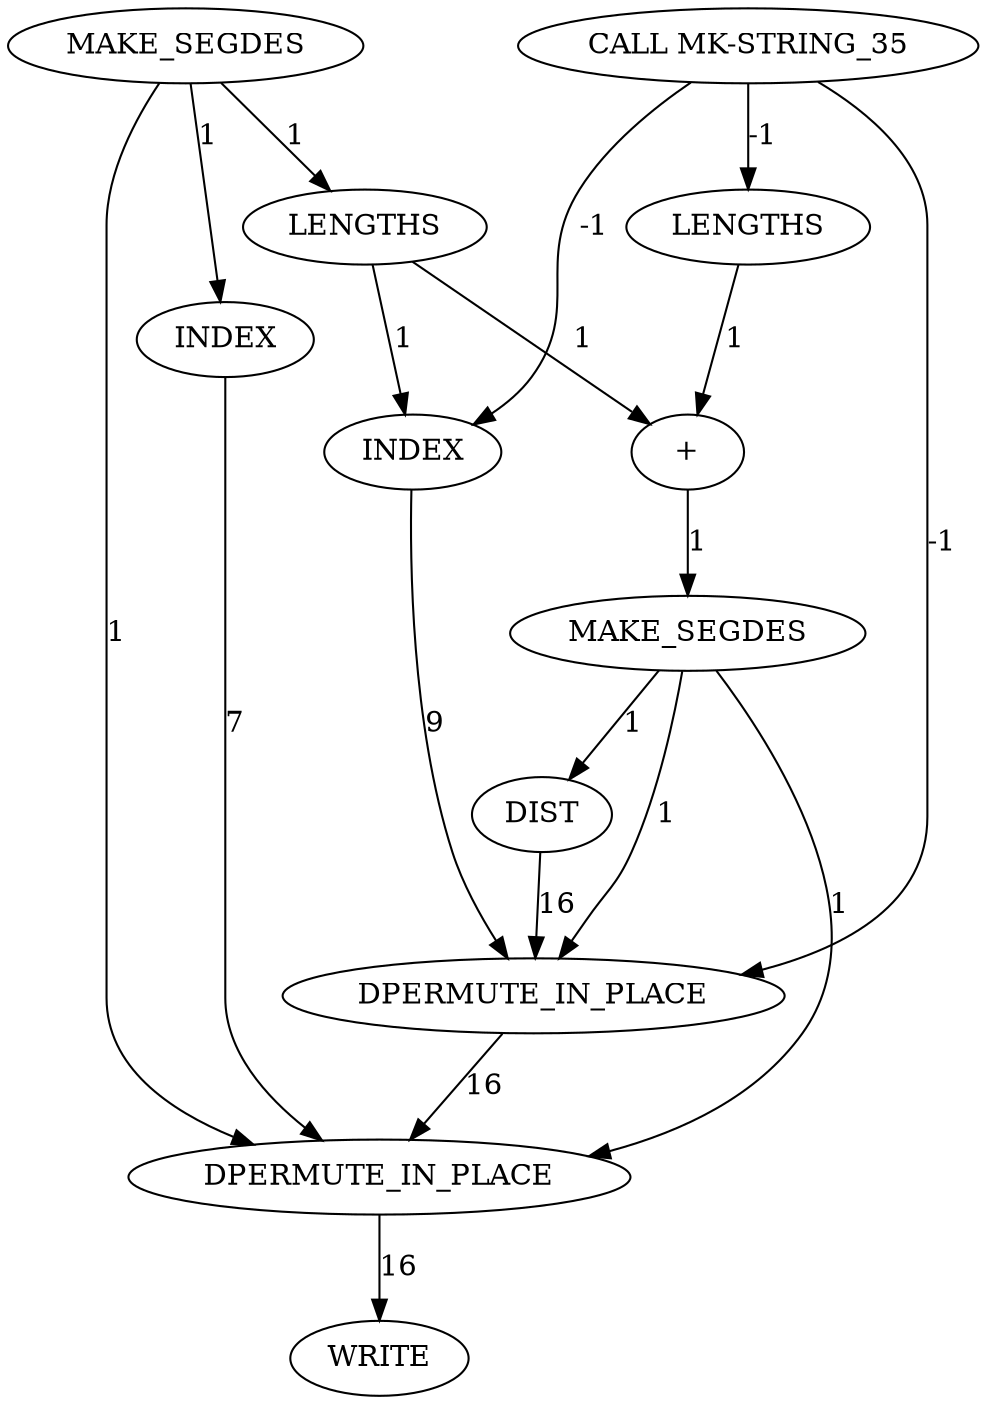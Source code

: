 digraph {
	is_A_INST_1108 [label=MAKE_SEGDES cost=43]
	is_A_INST_5172 [label=INDEX cost=172]
	is_A_INST_6693 [label=DPERMUTE_IN_PLACE cost=171]
	is_A_INST_5164 [label=LENGTHS cost=86]
	is_A_INST_5194 [label=DIST cost=43]
	is_A_INST_6692 [label=DPERMUTE_IN_PLACE cost=258]
	is_A_INST_5160 [label=INDEX cost=215]
	is_A_INST_5182 [label=LENGTHS cost=43]
	is_A_INST_5188 [label=MAKE_SEGDES cost=43]
	is_A_INST_5218 [label=WRITE cost=0]
	is_A_INST_5183 [label="+" cost=86]
	is_A_INST_1111 [label="CALL MK-STRING_35" cost=0]
	is_A_INST_1108 -> is_A_INST_5160 [label=1 cost=1]
	is_A_INST_1108 -> is_A_INST_5164 [label=1 cost=1]
	is_A_INST_1108 -> is_A_INST_6693 [label=1 cost=1]
	is_A_INST_5172 -> is_A_INST_6692 [label=9 cost=9]
	is_A_INST_6693 -> is_A_INST_5218 [label=16 cost=16]
	is_A_INST_5164 -> is_A_INST_5172 [label=1 cost=1]
	is_A_INST_5164 -> is_A_INST_5183 [label=1 cost=1]
	is_A_INST_5194 -> is_A_INST_6692 [label=16 cost=16]
	is_A_INST_6692 -> is_A_INST_6693 [label=16 cost=16]
	is_A_INST_5160 -> is_A_INST_6693 [label=7 cost=7]
	is_A_INST_5182 -> is_A_INST_5183 [label=1 cost=1]
	is_A_INST_5188 -> is_A_INST_5194 [label=1 cost=1]
	is_A_INST_5188 -> is_A_INST_6692 [label=1 cost=1]
	is_A_INST_5188 -> is_A_INST_6693 [label=1 cost=1]
	is_A_INST_5183 -> is_A_INST_5188 [label=1 cost=1]
	is_A_INST_1111 -> is_A_INST_5172 [label=-1 cost=-1]
	is_A_INST_1111 -> is_A_INST_5182 [label=-1 cost=-1]
	is_A_INST_1111 -> is_A_INST_6692 [label=-1 cost=-1]
}
